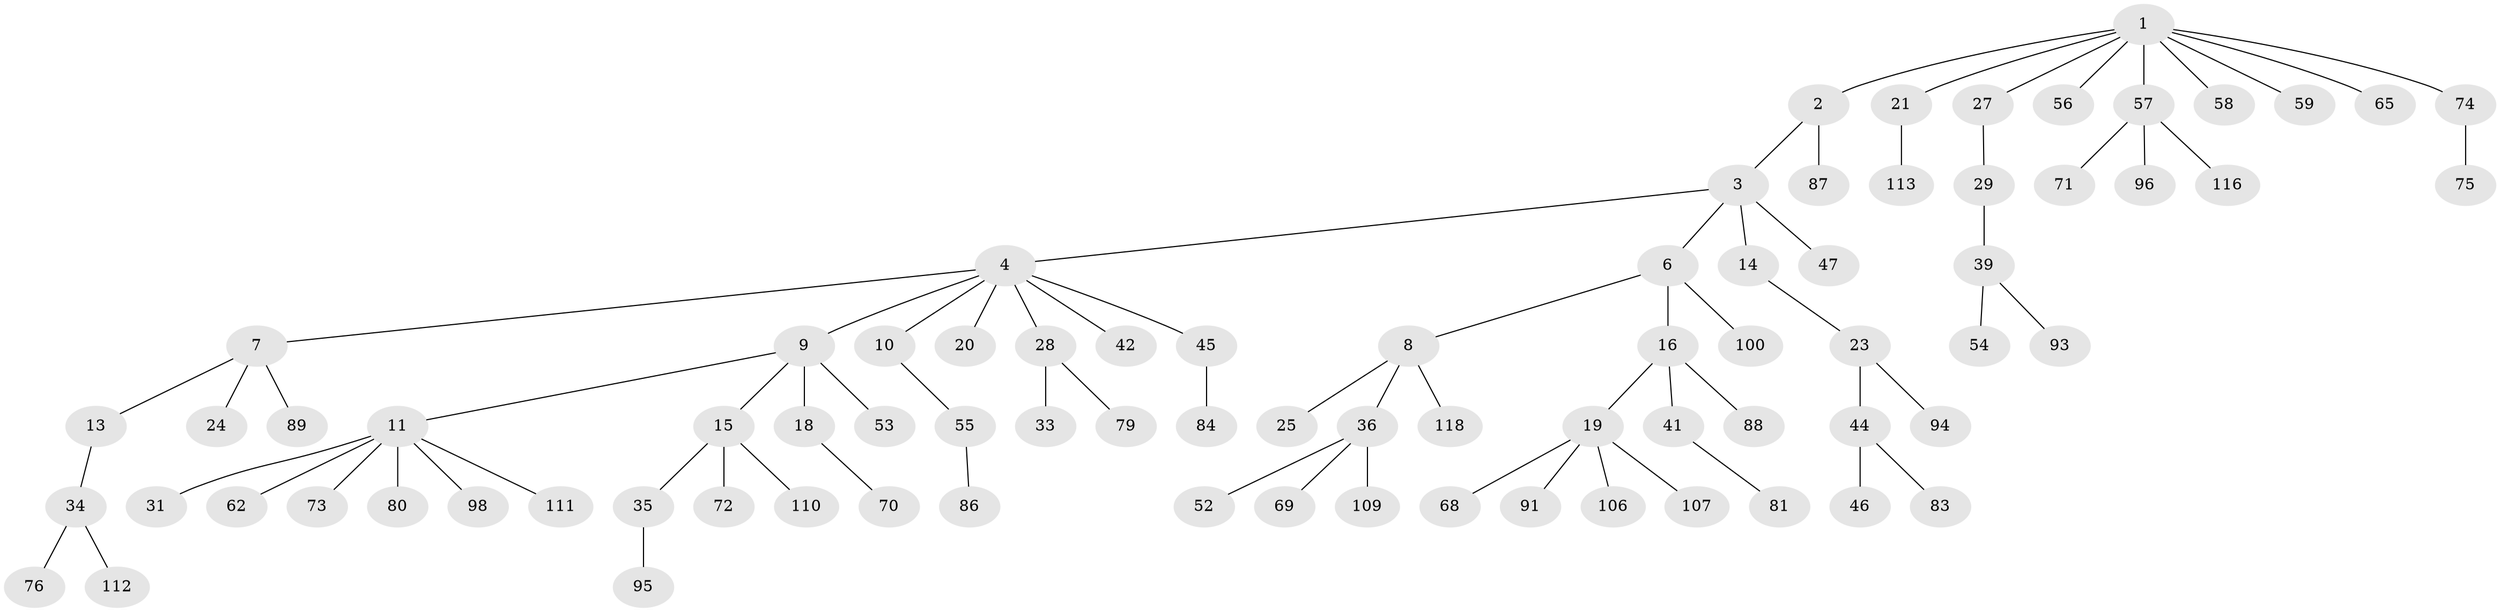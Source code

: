 // original degree distribution, {8: 0.00847457627118644, 3: 0.1016949152542373, 5: 0.01694915254237288, 6: 0.025423728813559324, 4: 0.07627118644067797, 2: 0.2966101694915254, 1: 0.4745762711864407}
// Generated by graph-tools (version 1.1) at 2025/42/03/06/25 10:42:06]
// undirected, 80 vertices, 79 edges
graph export_dot {
graph [start="1"]
  node [color=gray90,style=filled];
  1 [super="+12"];
  2;
  3 [super="+37"];
  4 [super="+5"];
  6 [super="+30"];
  7 [super="+22"];
  8 [super="+17"];
  9 [super="+85"];
  10 [super="+50"];
  11 [super="+61"];
  13 [super="+26"];
  14 [super="+43"];
  15 [super="+63"];
  16 [super="+90"];
  18;
  19 [super="+40"];
  20;
  21;
  23 [super="+48"];
  24 [super="+32"];
  25 [super="+115"];
  27 [super="+49"];
  28 [super="+66"];
  29;
  31;
  33;
  34 [super="+67"];
  35 [super="+51"];
  36 [super="+38"];
  39 [super="+92"];
  41 [super="+78"];
  42;
  44;
  45;
  46 [super="+60"];
  47 [super="+64"];
  52;
  53;
  54;
  55;
  56;
  57 [super="+82"];
  58;
  59;
  62;
  65 [super="+114"];
  68 [super="+97"];
  69;
  70 [super="+77"];
  71 [super="+99"];
  72;
  73;
  74;
  75 [super="+103"];
  76;
  79 [super="+104"];
  80;
  81;
  83 [super="+117"];
  84;
  86 [super="+108"];
  87;
  88;
  89 [super="+105"];
  91 [super="+102"];
  93;
  94;
  95;
  96 [super="+101"];
  98;
  100;
  106;
  107;
  109;
  110;
  111;
  112;
  113;
  116;
  118;
  1 -- 2;
  1 -- 27;
  1 -- 57;
  1 -- 58;
  1 -- 59;
  1 -- 65;
  1 -- 74;
  1 -- 56;
  1 -- 21;
  2 -- 3;
  2 -- 87;
  3 -- 4;
  3 -- 6;
  3 -- 14;
  3 -- 47;
  4 -- 7;
  4 -- 9;
  4 -- 10;
  4 -- 45;
  4 -- 42;
  4 -- 28;
  4 -- 20;
  6 -- 8;
  6 -- 16;
  6 -- 100;
  7 -- 13;
  7 -- 24;
  7 -- 89;
  8 -- 36;
  8 -- 25;
  8 -- 118;
  9 -- 11;
  9 -- 15;
  9 -- 18;
  9 -- 53;
  10 -- 55;
  11 -- 31;
  11 -- 62;
  11 -- 80;
  11 -- 111;
  11 -- 73;
  11 -- 98;
  13 -- 34;
  14 -- 23;
  15 -- 35;
  15 -- 110;
  15 -- 72;
  16 -- 19;
  16 -- 41;
  16 -- 88;
  18 -- 70;
  19 -- 106;
  19 -- 107;
  19 -- 91;
  19 -- 68;
  21 -- 113;
  23 -- 44;
  23 -- 94;
  27 -- 29;
  28 -- 33;
  28 -- 79;
  29 -- 39;
  34 -- 76;
  34 -- 112;
  35 -- 95;
  36 -- 52;
  36 -- 69;
  36 -- 109;
  39 -- 54;
  39 -- 93;
  41 -- 81;
  44 -- 46;
  44 -- 83;
  45 -- 84;
  55 -- 86;
  57 -- 71;
  57 -- 96;
  57 -- 116;
  74 -- 75;
}
